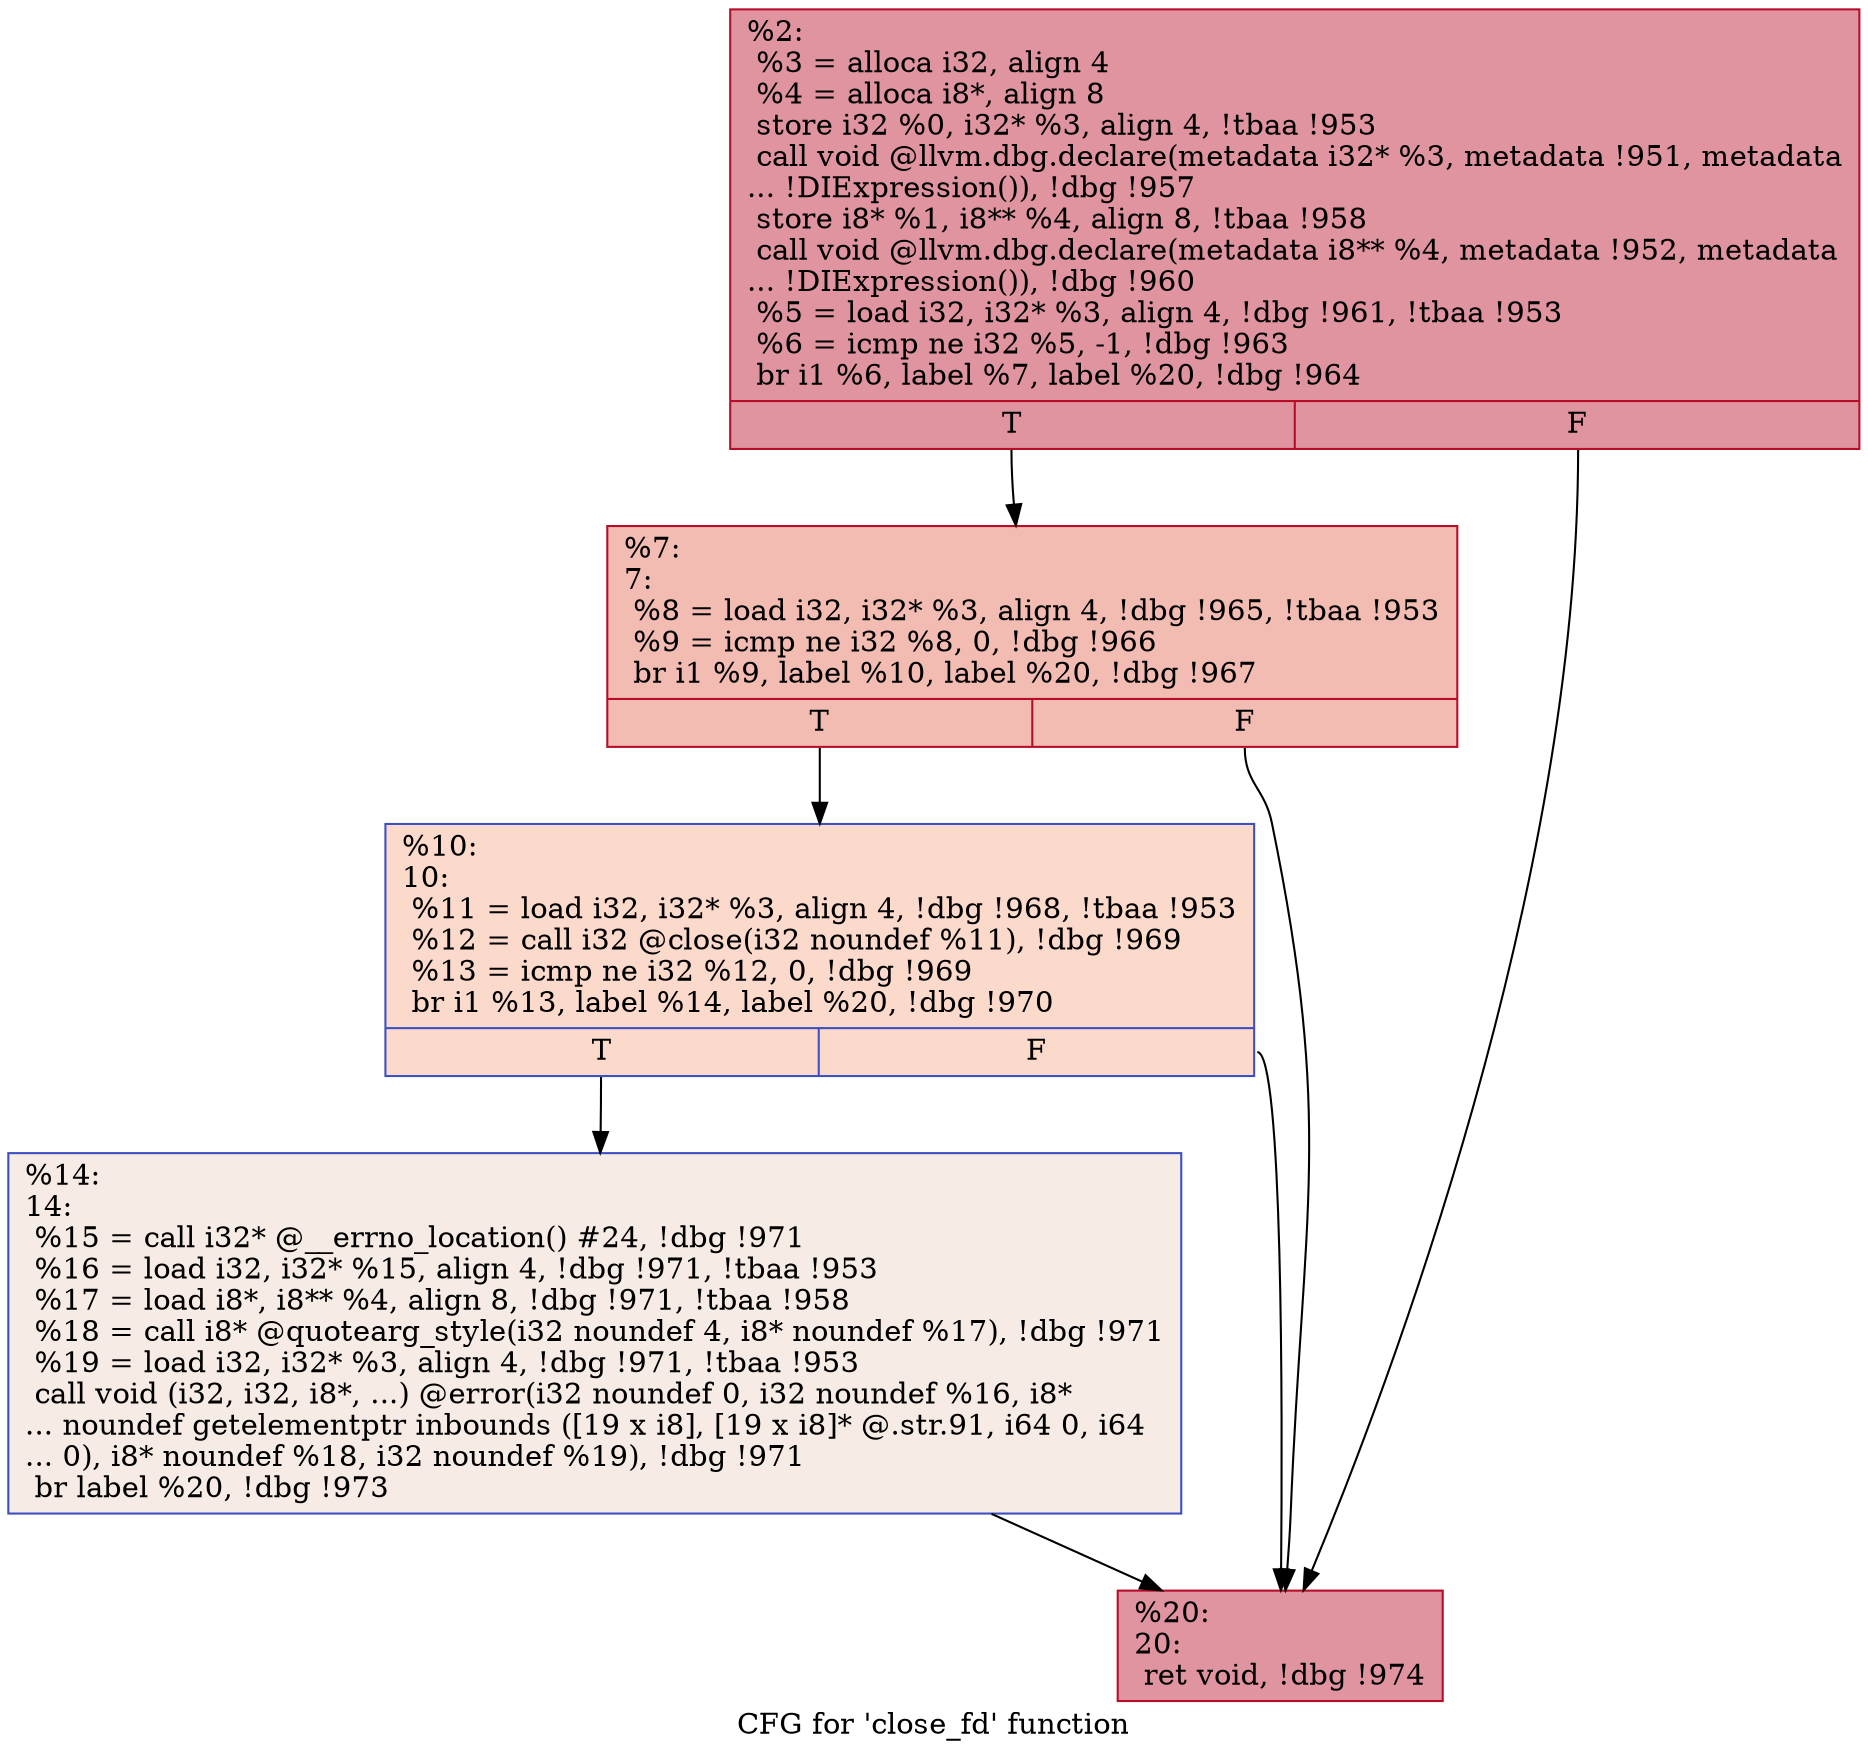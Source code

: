 digraph "CFG for 'close_fd' function" {
	label="CFG for 'close_fd' function";

	Node0x10c07c0 [shape=record,color="#b70d28ff", style=filled, fillcolor="#b70d2870",label="{%2:\l  %3 = alloca i32, align 4\l  %4 = alloca i8*, align 8\l  store i32 %0, i32* %3, align 4, !tbaa !953\l  call void @llvm.dbg.declare(metadata i32* %3, metadata !951, metadata\l... !DIExpression()), !dbg !957\l  store i8* %1, i8** %4, align 8, !tbaa !958\l  call void @llvm.dbg.declare(metadata i8** %4, metadata !952, metadata\l... !DIExpression()), !dbg !960\l  %5 = load i32, i32* %3, align 4, !dbg !961, !tbaa !953\l  %6 = icmp ne i32 %5, -1, !dbg !963\l  br i1 %6, label %7, label %20, !dbg !964\l|{<s0>T|<s1>F}}"];
	Node0x10c07c0:s0 -> Node0x10c3550;
	Node0x10c07c0:s1 -> Node0x10c3640;
	Node0x10c3550 [shape=record,color="#b70d28ff", style=filled, fillcolor="#e1675170",label="{%7:\l7:                                                \l  %8 = load i32, i32* %3, align 4, !dbg !965, !tbaa !953\l  %9 = icmp ne i32 %8, 0, !dbg !966\l  br i1 %9, label %10, label %20, !dbg !967\l|{<s0>T|<s1>F}}"];
	Node0x10c3550:s0 -> Node0x10c35a0;
	Node0x10c3550:s1 -> Node0x10c3640;
	Node0x10c35a0 [shape=record,color="#3d50c3ff", style=filled, fillcolor="#f7a88970",label="{%10:\l10:                                               \l  %11 = load i32, i32* %3, align 4, !dbg !968, !tbaa !953\l  %12 = call i32 @close(i32 noundef %11), !dbg !969\l  %13 = icmp ne i32 %12, 0, !dbg !969\l  br i1 %13, label %14, label %20, !dbg !970\l|{<s0>T|<s1>F}}"];
	Node0x10c35a0:s0 -> Node0x10c35f0;
	Node0x10c35a0:s1 -> Node0x10c3640;
	Node0x10c35f0 [shape=record,color="#3d50c3ff", style=filled, fillcolor="#ecd3c570",label="{%14:\l14:                                               \l  %15 = call i32* @__errno_location() #24, !dbg !971\l  %16 = load i32, i32* %15, align 4, !dbg !971, !tbaa !953\l  %17 = load i8*, i8** %4, align 8, !dbg !971, !tbaa !958\l  %18 = call i8* @quotearg_style(i32 noundef 4, i8* noundef %17), !dbg !971\l  %19 = load i32, i32* %3, align 4, !dbg !971, !tbaa !953\l  call void (i32, i32, i8*, ...) @error(i32 noundef 0, i32 noundef %16, i8*\l... noundef getelementptr inbounds ([19 x i8], [19 x i8]* @.str.91, i64 0, i64\l... 0), i8* noundef %18, i32 noundef %19), !dbg !971\l  br label %20, !dbg !973\l}"];
	Node0x10c35f0 -> Node0x10c3640;
	Node0x10c3640 [shape=record,color="#b70d28ff", style=filled, fillcolor="#b70d2870",label="{%20:\l20:                                               \l  ret void, !dbg !974\l}"];
}
